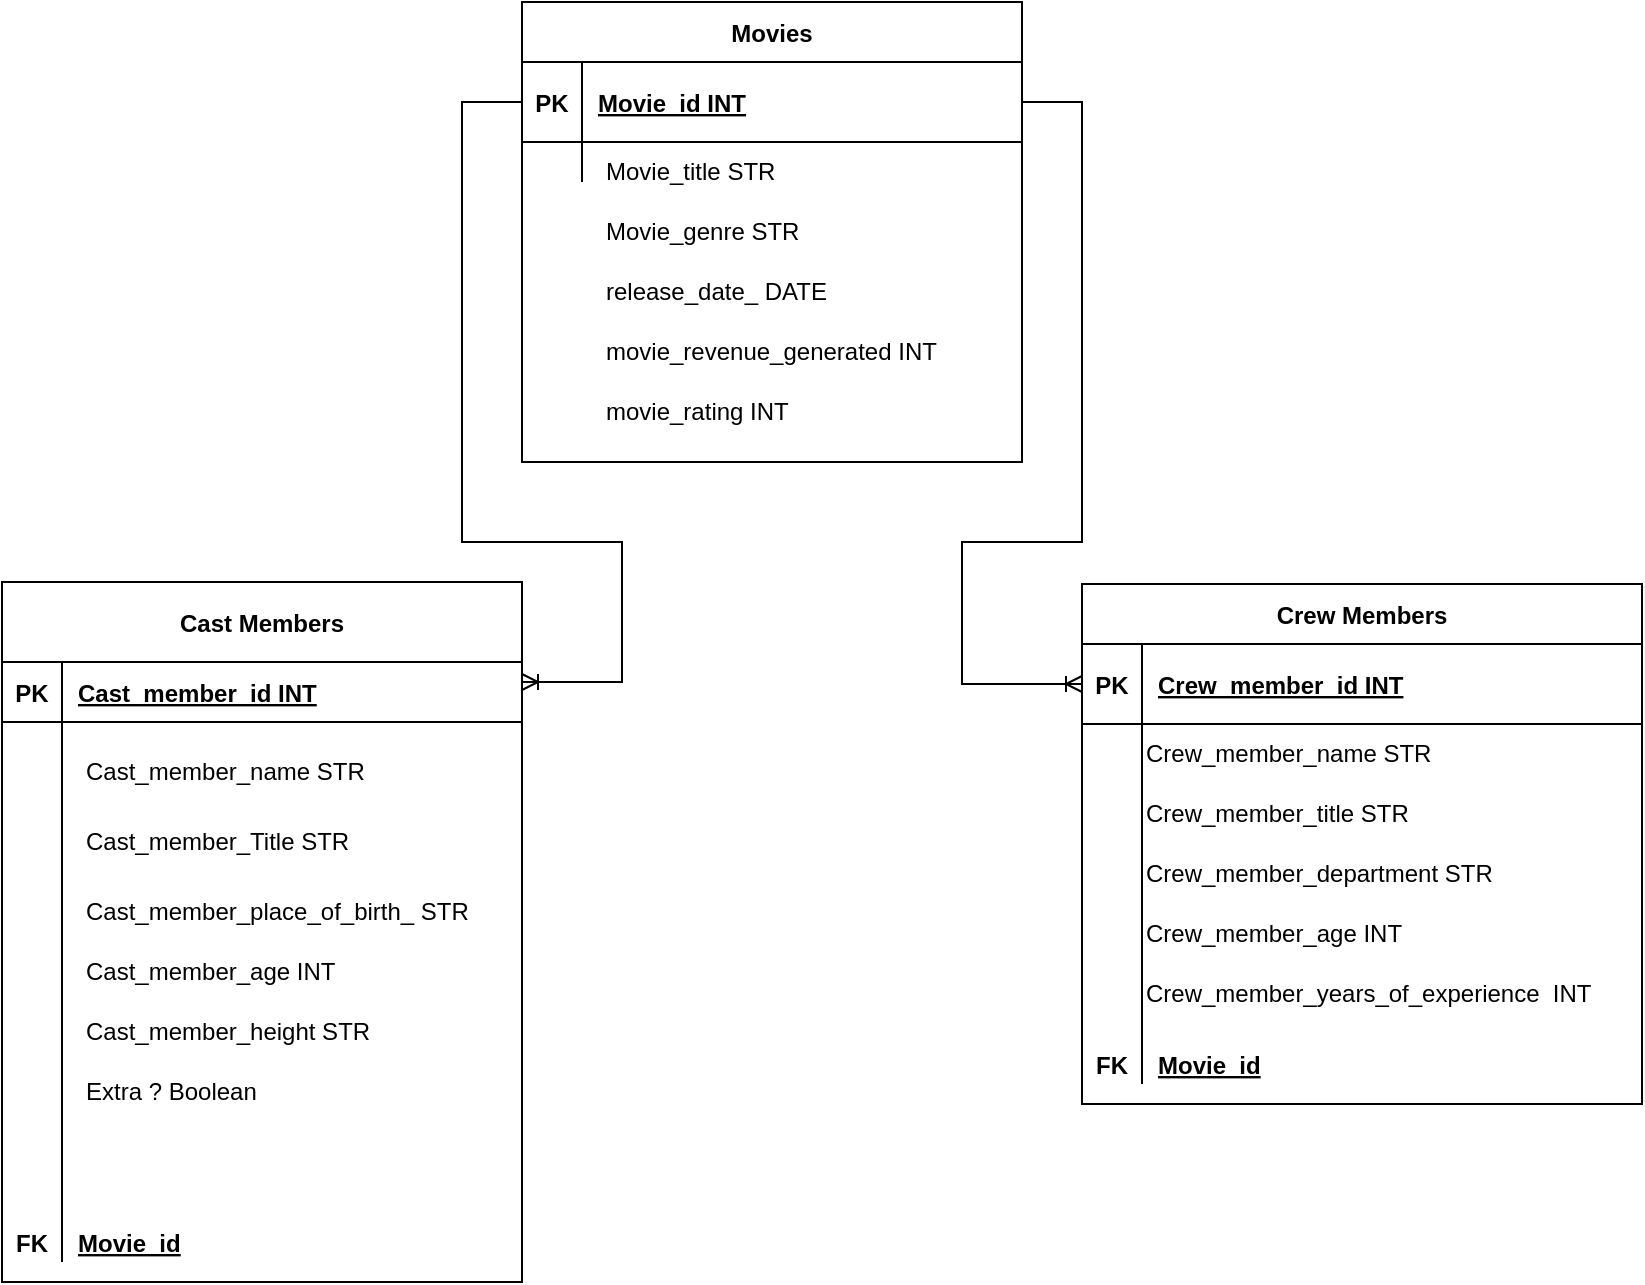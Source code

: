 <mxfile version="15.9.4" type="device"><diagram id="R2lEEEUBdFMjLlhIrx00" name="Page-1"><mxGraphModel dx="1886" dy="933" grid="1" gridSize="10" guides="1" tooltips="1" connect="1" arrows="1" fold="1" page="1" pageScale="1" pageWidth="850" pageHeight="1100" math="0" shadow="0" extFonts="Permanent Marker^https://fonts.googleapis.com/css?family=Permanent+Marker"><root><mxCell id="0"/><mxCell id="1" parent="0"/><object label="Crew Members" PK="PK&#10;PK" id="C-vyLk0tnHw3VtMMgP7b-2"><mxCell style="shape=table;startSize=30;container=1;collapsible=1;childLayout=tableLayout;fixedRows=1;rowLines=0;fontStyle=1;align=center;resizeLast=1;" parent="1" vertex="1"><mxGeometry x="550" y="301" width="280" height="260" as="geometry"/></mxCell></object><mxCell id="C-vyLk0tnHw3VtMMgP7b-3" value="" style="shape=partialRectangle;collapsible=0;dropTarget=0;pointerEvents=0;fillColor=none;points=[[0,0.5],[1,0.5]];portConstraint=eastwest;top=0;left=0;right=0;bottom=1;" parent="C-vyLk0tnHw3VtMMgP7b-2" vertex="1"><mxGeometry y="30" width="280" height="40" as="geometry"/></mxCell><mxCell id="C-vyLk0tnHw3VtMMgP7b-4" value="PK" style="shape=partialRectangle;overflow=hidden;connectable=0;fillColor=none;top=0;left=0;bottom=0;right=0;fontStyle=1;" parent="C-vyLk0tnHw3VtMMgP7b-3" vertex="1"><mxGeometry width="30" height="40" as="geometry"><mxRectangle width="30" height="40" as="alternateBounds"/></mxGeometry></mxCell><mxCell id="C-vyLk0tnHw3VtMMgP7b-5" value="Crew_member_id INT" style="shape=partialRectangle;overflow=hidden;connectable=0;fillColor=none;top=0;left=0;bottom=0;right=0;align=left;spacingLeft=6;fontStyle=5;" parent="C-vyLk0tnHw3VtMMgP7b-3" vertex="1"><mxGeometry x="30" width="250" height="40" as="geometry"><mxRectangle width="250" height="40" as="alternateBounds"/></mxGeometry></mxCell><mxCell id="C-vyLk0tnHw3VtMMgP7b-9" value="" style="shape=partialRectangle;collapsible=0;dropTarget=0;pointerEvents=0;fillColor=none;points=[[0,0.5],[1,0.5]];portConstraint=eastwest;top=0;left=0;right=0;bottom=0;" parent="C-vyLk0tnHw3VtMMgP7b-2" vertex="1"><mxGeometry y="70" width="280" height="180" as="geometry"/></mxCell><mxCell id="C-vyLk0tnHw3VtMMgP7b-10" value="" style="shape=partialRectangle;overflow=hidden;connectable=0;fillColor=none;top=0;left=0;bottom=0;right=0;" parent="C-vyLk0tnHw3VtMMgP7b-9" vertex="1"><mxGeometry width="30" height="180" as="geometry"><mxRectangle width="30" height="180" as="alternateBounds"/></mxGeometry></mxCell><mxCell id="C-vyLk0tnHw3VtMMgP7b-11" value="" style="shape=partialRectangle;overflow=hidden;connectable=0;fillColor=none;top=0;left=0;bottom=0;right=0;align=left;spacingLeft=6;" parent="C-vyLk0tnHw3VtMMgP7b-9" vertex="1"><mxGeometry x="30" width="250" height="180" as="geometry"><mxRectangle width="250" height="180" as="alternateBounds"/></mxGeometry></mxCell><mxCell id="C-vyLk0tnHw3VtMMgP7b-13" value="Cast Members" style="shape=table;startSize=40;container=1;collapsible=1;childLayout=tableLayout;fixedRows=1;rowLines=0;fontStyle=1;align=center;resizeLast=1;" parent="1" vertex="1"><mxGeometry x="10" y="300" width="260" height="350" as="geometry"/></mxCell><mxCell id="C-vyLk0tnHw3VtMMgP7b-14" value="" style="shape=partialRectangle;collapsible=0;dropTarget=0;pointerEvents=0;fillColor=none;points=[[0,0.5],[1,0.5]];portConstraint=eastwest;top=0;left=0;right=0;bottom=1;" parent="C-vyLk0tnHw3VtMMgP7b-13" vertex="1"><mxGeometry y="40" width="260" height="30" as="geometry"/></mxCell><mxCell id="C-vyLk0tnHw3VtMMgP7b-15" value="PK" style="shape=partialRectangle;overflow=hidden;connectable=0;fillColor=none;top=0;left=0;bottom=0;right=0;fontStyle=1;" parent="C-vyLk0tnHw3VtMMgP7b-14" vertex="1"><mxGeometry width="30" height="30" as="geometry"><mxRectangle width="30" height="30" as="alternateBounds"/></mxGeometry></mxCell><mxCell id="C-vyLk0tnHw3VtMMgP7b-16" value="Cast_member_id INT" style="shape=partialRectangle;overflow=hidden;connectable=0;fillColor=none;top=0;left=0;bottom=0;right=0;align=left;spacingLeft=6;fontStyle=5;" parent="C-vyLk0tnHw3VtMMgP7b-14" vertex="1"><mxGeometry x="30" width="230" height="30" as="geometry"><mxRectangle width="230" height="30" as="alternateBounds"/></mxGeometry></mxCell><mxCell id="C-vyLk0tnHw3VtMMgP7b-17" value="" style="shape=partialRectangle;collapsible=0;dropTarget=0;pointerEvents=0;fillColor=none;points=[[0,0.5],[1,0.5]];portConstraint=eastwest;top=0;left=0;right=0;bottom=0;" parent="C-vyLk0tnHw3VtMMgP7b-13" vertex="1"><mxGeometry y="70" width="260" height="40" as="geometry"/></mxCell><mxCell id="C-vyLk0tnHw3VtMMgP7b-18" value="" style="shape=partialRectangle;overflow=hidden;connectable=0;fillColor=none;top=0;left=0;bottom=0;right=0;" parent="C-vyLk0tnHw3VtMMgP7b-17" vertex="1"><mxGeometry width="30" height="40" as="geometry"><mxRectangle width="30" height="40" as="alternateBounds"/></mxGeometry></mxCell><mxCell id="C-vyLk0tnHw3VtMMgP7b-19" value="&#10;&#10;&#10;" style="shape=partialRectangle;overflow=hidden;connectable=0;fillColor=none;top=0;left=0;bottom=0;right=0;align=left;spacingLeft=6;" parent="C-vyLk0tnHw3VtMMgP7b-17" vertex="1"><mxGeometry x="30" width="230" height="40" as="geometry"><mxRectangle width="230" height="40" as="alternateBounds"/></mxGeometry></mxCell><mxCell id="C-vyLk0tnHw3VtMMgP7b-20" value="" style="shape=partialRectangle;collapsible=0;dropTarget=0;pointerEvents=0;fillColor=none;points=[[0,0.5],[1,0.5]];portConstraint=eastwest;top=0;left=0;right=0;bottom=0;" parent="C-vyLk0tnHw3VtMMgP7b-13" vertex="1"><mxGeometry y="110" width="260" height="230" as="geometry"/></mxCell><mxCell id="C-vyLk0tnHw3VtMMgP7b-21" value="" style="shape=partialRectangle;overflow=hidden;connectable=0;fillColor=none;top=0;left=0;bottom=0;right=0;" parent="C-vyLk0tnHw3VtMMgP7b-20" vertex="1"><mxGeometry width="30" height="230" as="geometry"><mxRectangle width="30" height="230" as="alternateBounds"/></mxGeometry></mxCell><mxCell id="C-vyLk0tnHw3VtMMgP7b-22" value="" style="shape=partialRectangle;overflow=hidden;connectable=0;fillColor=none;top=0;left=0;bottom=0;right=0;align=left;spacingLeft=6;" parent="C-vyLk0tnHw3VtMMgP7b-20" vertex="1"><mxGeometry x="30" width="230" height="230" as="geometry"><mxRectangle width="230" height="230" as="alternateBounds"/></mxGeometry></mxCell><mxCell id="-xrtC4-qpvSrqkOC5ADK-2" value="Crew_member_title STR" style="text;html=1;strokeColor=none;fillColor=none;align=left;verticalAlign=middle;whiteSpace=wrap;rounded=0;" parent="1" vertex="1"><mxGeometry x="580" y="401" width="220" height="30" as="geometry"/></mxCell><mxCell id="-xrtC4-qpvSrqkOC5ADK-3" value="Crew_member_name STR" style="text;html=1;strokeColor=none;fillColor=none;align=left;verticalAlign=middle;whiteSpace=wrap;rounded=0;" parent="1" vertex="1"><mxGeometry x="580" y="371" width="220" height="30" as="geometry"/></mxCell><mxCell id="-xrtC4-qpvSrqkOC5ADK-4" value="Crew_member_years_of_experience&amp;nbsp; INT" style="text;html=1;strokeColor=none;fillColor=none;align=left;verticalAlign=middle;whiteSpace=wrap;rounded=0;" parent="1" vertex="1"><mxGeometry x="580" y="491" width="240" height="30" as="geometry"/></mxCell><mxCell id="-xrtC4-qpvSrqkOC5ADK-5" value="Crew_member_age INT" style="text;html=1;strokeColor=none;fillColor=none;align=left;verticalAlign=middle;whiteSpace=wrap;rounded=0;" parent="1" vertex="1"><mxGeometry x="580" y="461" width="220" height="30" as="geometry"/></mxCell><mxCell id="-xrtC4-qpvSrqkOC5ADK-10" value="" style="shape=partialRectangle;collapsible=0;dropTarget=0;pointerEvents=0;fillColor=none;points=[[0,0.5],[1,0.5]];portConstraint=eastwest;top=0;left=0;right=0;bottom=1;" parent="1" vertex="1"><mxGeometry x="550" y="521" width="250" height="40" as="geometry"/></mxCell><mxCell id="-xrtC4-qpvSrqkOC5ADK-11" value="FK" style="shape=partialRectangle;overflow=hidden;connectable=0;fillColor=none;top=0;left=0;bottom=0;right=0;fontStyle=1;" parent="-xrtC4-qpvSrqkOC5ADK-10" vertex="1"><mxGeometry width="30" height="40" as="geometry"><mxRectangle width="30" height="40" as="alternateBounds"/></mxGeometry></mxCell><mxCell id="-xrtC4-qpvSrqkOC5ADK-12" value="Movie_id" style="shape=partialRectangle;overflow=hidden;connectable=0;fillColor=none;top=0;left=0;bottom=0;right=0;align=left;spacingLeft=6;fontStyle=5;" parent="-xrtC4-qpvSrqkOC5ADK-10" vertex="1"><mxGeometry x="30" width="220" height="40" as="geometry"><mxRectangle width="220" height="40" as="alternateBounds"/></mxGeometry></mxCell><object label="Movies" PK="PK&#10;PK" id="-xrtC4-qpvSrqkOC5ADK-13"><mxCell style="shape=table;startSize=30;container=1;collapsible=1;childLayout=tableLayout;fixedRows=1;rowLines=0;fontStyle=1;align=center;resizeLast=1;" parent="1" vertex="1"><mxGeometry x="270" y="10" width="250" height="230" as="geometry"/></mxCell></object><mxCell id="-xrtC4-qpvSrqkOC5ADK-14" value="" style="shape=partialRectangle;collapsible=0;dropTarget=0;pointerEvents=0;fillColor=none;points=[[0,0.5],[1,0.5]];portConstraint=eastwest;top=0;left=0;right=0;bottom=1;" parent="-xrtC4-qpvSrqkOC5ADK-13" vertex="1"><mxGeometry y="30" width="250" height="40" as="geometry"/></mxCell><mxCell id="-xrtC4-qpvSrqkOC5ADK-15" value="PK" style="shape=partialRectangle;overflow=hidden;connectable=0;fillColor=none;top=0;left=0;bottom=0;right=0;fontStyle=1;" parent="-xrtC4-qpvSrqkOC5ADK-14" vertex="1"><mxGeometry width="30" height="40" as="geometry"><mxRectangle width="30" height="40" as="alternateBounds"/></mxGeometry></mxCell><mxCell id="-xrtC4-qpvSrqkOC5ADK-16" value="Movie_id INT" style="shape=partialRectangle;overflow=hidden;connectable=0;fillColor=none;top=0;left=0;bottom=0;right=0;align=left;spacingLeft=6;fontStyle=5;" parent="-xrtC4-qpvSrqkOC5ADK-14" vertex="1"><mxGeometry x="30" width="220" height="40" as="geometry"><mxRectangle width="220" height="40" as="alternateBounds"/></mxGeometry></mxCell><mxCell id="-xrtC4-qpvSrqkOC5ADK-17" value="" style="shape=partialRectangle;collapsible=0;dropTarget=0;pointerEvents=0;fillColor=none;points=[[0,0.5],[1,0.5]];portConstraint=eastwest;top=0;left=0;right=0;bottom=0;" parent="-xrtC4-qpvSrqkOC5ADK-13" vertex="1"><mxGeometry y="70" width="250" height="20" as="geometry"/></mxCell><mxCell id="-xrtC4-qpvSrqkOC5ADK-18" value="" style="shape=partialRectangle;overflow=hidden;connectable=0;fillColor=none;top=0;left=0;bottom=0;right=0;" parent="-xrtC4-qpvSrqkOC5ADK-17" vertex="1"><mxGeometry width="30" height="20" as="geometry"><mxRectangle width="30" height="20" as="alternateBounds"/></mxGeometry></mxCell><mxCell id="-xrtC4-qpvSrqkOC5ADK-19" value="" style="shape=partialRectangle;overflow=hidden;connectable=0;fillColor=none;top=0;left=0;bottom=0;right=0;align=left;spacingLeft=6;" parent="-xrtC4-qpvSrqkOC5ADK-17" vertex="1"><mxGeometry x="30" width="220" height="20" as="geometry"><mxRectangle width="220" height="20" as="alternateBounds"/></mxGeometry></mxCell><mxCell id="-xrtC4-qpvSrqkOC5ADK-41" value="" style="endArrow=none;html=1;rounded=0;entryX=0;entryY=0.5;entryDx=0;entryDy=0;endArrow=ERoneToMany;exitX=0;exitY=0.5;exitDx=0;exitDy=0;" parent="-xrtC4-qpvSrqkOC5ADK-13" source="-xrtC4-qpvSrqkOC5ADK-14" edge="1"><mxGeometry width="50" height="50" relative="1" as="geometry"><mxPoint x="200" y="310" as="sourcePoint"/><mxPoint y="340" as="targetPoint"/><Array as="points"><mxPoint x="-30" y="50"/><mxPoint x="-30" y="270"/><mxPoint x="50" y="270"/><mxPoint x="50" y="340"/><mxPoint y="340"/></Array></mxGeometry></mxCell><mxCell id="-xrtC4-qpvSrqkOC5ADK-20" value="Movie_title STR" style="text;html=1;strokeColor=none;fillColor=none;align=left;verticalAlign=middle;whiteSpace=wrap;rounded=0;" parent="1" vertex="1"><mxGeometry x="310" y="80" width="220" height="30" as="geometry"/></mxCell><mxCell id="-xrtC4-qpvSrqkOC5ADK-21" value="release_date_ DATE" style="text;html=1;strokeColor=none;fillColor=none;align=left;verticalAlign=middle;whiteSpace=wrap;rounded=0;" parent="1" vertex="1"><mxGeometry x="310" y="140" width="220" height="30" as="geometry"/></mxCell><mxCell id="-xrtC4-qpvSrqkOC5ADK-22" value="movie_rating INT" style="text;html=1;strokeColor=none;fillColor=none;align=left;verticalAlign=middle;whiteSpace=wrap;rounded=0;" parent="1" vertex="1"><mxGeometry x="310" y="200" width="220" height="30" as="geometry"/></mxCell><mxCell id="-xrtC4-qpvSrqkOC5ADK-23" value="movie_revenue_generated INT" style="text;html=1;strokeColor=none;fillColor=none;align=left;verticalAlign=middle;whiteSpace=wrap;rounded=0;" parent="1" vertex="1"><mxGeometry x="310" y="170" width="220" height="30" as="geometry"/></mxCell><mxCell id="-xrtC4-qpvSrqkOC5ADK-24" value="Crew_member_department STR" style="text;html=1;strokeColor=none;fillColor=none;align=left;verticalAlign=middle;whiteSpace=wrap;rounded=0;" parent="1" vertex="1"><mxGeometry x="580" y="431" width="220" height="30" as="geometry"/></mxCell><mxCell id="-xrtC4-qpvSrqkOC5ADK-25" value="Movie_genre STR" style="text;html=1;strokeColor=none;fillColor=none;align=left;verticalAlign=middle;whiteSpace=wrap;rounded=0;" parent="1" vertex="1"><mxGeometry x="310" y="110" width="220" height="30" as="geometry"/></mxCell><mxCell id="-xrtC4-qpvSrqkOC5ADK-26" value="Cast_member_name STR" style="text;html=1;strokeColor=none;fillColor=none;align=left;verticalAlign=middle;whiteSpace=wrap;rounded=0;" parent="1" vertex="1"><mxGeometry x="50" y="380" width="220" height="30" as="geometry"/></mxCell><mxCell id="-xrtC4-qpvSrqkOC5ADK-27" value="Cast_member_Title STR" style="text;html=1;strokeColor=none;fillColor=none;align=left;verticalAlign=middle;whiteSpace=wrap;rounded=0;" parent="1" vertex="1"><mxGeometry x="50" y="415" width="220" height="30" as="geometry"/></mxCell><mxCell id="-xrtC4-qpvSrqkOC5ADK-28" value="Cast_member_place_of_birth_ STR" style="text;html=1;strokeColor=none;fillColor=none;align=left;verticalAlign=middle;whiteSpace=wrap;rounded=0;" parent="1" vertex="1"><mxGeometry x="50" y="450" width="220" height="30" as="geometry"/></mxCell><mxCell id="-xrtC4-qpvSrqkOC5ADK-29" value="Cast_member_age INT" style="text;html=1;strokeColor=none;fillColor=none;align=left;verticalAlign=middle;whiteSpace=wrap;rounded=0;" parent="1" vertex="1"><mxGeometry x="50" y="480" width="220" height="30" as="geometry"/></mxCell><mxCell id="-xrtC4-qpvSrqkOC5ADK-30" value="Cast_member_height STR" style="text;html=1;strokeColor=none;fillColor=none;align=left;verticalAlign=middle;whiteSpace=wrap;rounded=0;" parent="1" vertex="1"><mxGeometry x="50" y="510" width="220" height="30" as="geometry"/></mxCell><mxCell id="-xrtC4-qpvSrqkOC5ADK-31" value="Extra ? Boolean" style="text;html=1;strokeColor=none;fillColor=none;align=left;verticalAlign=middle;whiteSpace=wrap;rounded=0;" parent="1" vertex="1"><mxGeometry x="50" y="540" width="220" height="30" as="geometry"/></mxCell><mxCell id="-xrtC4-qpvSrqkOC5ADK-32" value="" style="shape=partialRectangle;collapsible=0;dropTarget=0;pointerEvents=0;fillColor=none;points=[[0,0.5],[1,0.5]];portConstraint=eastwest;top=0;left=0;right=0;bottom=1;" parent="1" vertex="1"><mxGeometry x="10" y="610" width="250" height="40" as="geometry"/></mxCell><mxCell id="-xrtC4-qpvSrqkOC5ADK-33" value="FK" style="shape=partialRectangle;overflow=hidden;connectable=0;fillColor=none;top=0;left=0;bottom=0;right=0;fontStyle=1;" parent="-xrtC4-qpvSrqkOC5ADK-32" vertex="1"><mxGeometry width="30" height="40" as="geometry"><mxRectangle width="30" height="40" as="alternateBounds"/></mxGeometry></mxCell><mxCell id="-xrtC4-qpvSrqkOC5ADK-34" value="Movie_id" style="shape=partialRectangle;overflow=hidden;connectable=0;fillColor=none;top=0;left=0;bottom=0;right=0;align=left;spacingLeft=6;fontStyle=5;" parent="-xrtC4-qpvSrqkOC5ADK-32" vertex="1"><mxGeometry x="30" width="220" height="40" as="geometry"><mxRectangle width="220" height="40" as="alternateBounds"/></mxGeometry></mxCell><mxCell id="-xrtC4-qpvSrqkOC5ADK-46" value="" style="endArrow=none;html=1;rounded=0;endArrow=ERoneToMany;exitX=1;exitY=0.5;exitDx=0;exitDy=0;entryX=0;entryY=0.5;entryDx=0;entryDy=0;" parent="1" source="-xrtC4-qpvSrqkOC5ADK-14" target="C-vyLk0tnHw3VtMMgP7b-3" edge="1"><mxGeometry width="50" height="50" relative="1" as="geometry"><mxPoint x="280" y="70" as="sourcePoint"/><mxPoint x="370" y="400" as="targetPoint"/><Array as="points"><mxPoint x="550" y="60"/><mxPoint x="550" y="280"/><mxPoint x="490" y="280"/><mxPoint x="490" y="351"/></Array></mxGeometry></mxCell></root></mxGraphModel></diagram></mxfile>